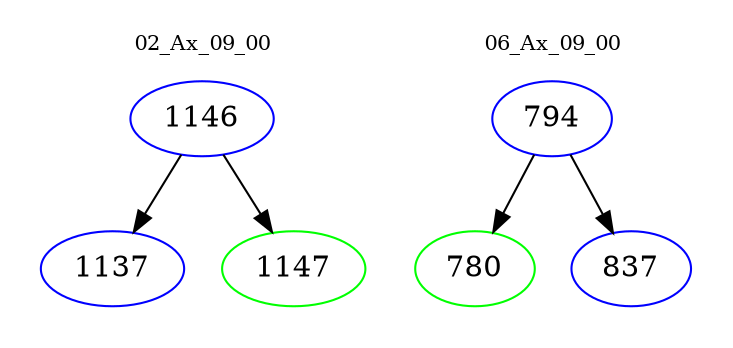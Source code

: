 digraph{
subgraph cluster_0 {
color = white
label = "02_Ax_09_00";
fontsize=10;
T0_1146 [label="1146", color="blue"]
T0_1146 -> T0_1137 [color="black"]
T0_1137 [label="1137", color="blue"]
T0_1146 -> T0_1147 [color="black"]
T0_1147 [label="1147", color="green"]
}
subgraph cluster_1 {
color = white
label = "06_Ax_09_00";
fontsize=10;
T1_794 [label="794", color="blue"]
T1_794 -> T1_780 [color="black"]
T1_780 [label="780", color="green"]
T1_794 -> T1_837 [color="black"]
T1_837 [label="837", color="blue"]
}
}
